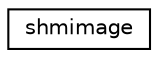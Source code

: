 digraph "圖形化之類別階層"
{
 // LATEX_PDF_SIZE
  edge [fontname="Helvetica",fontsize="10",labelfontname="Helvetica",labelfontsize="10"];
  node [fontname="Helvetica",fontsize="10",shape=record];
  rankdir="LR";
  Node0 [label="shmimage",height=0.2,width=0.4,color="black", fillcolor="white", style="filled",URL="$structshmimage.html",tooltip=" "];
}
